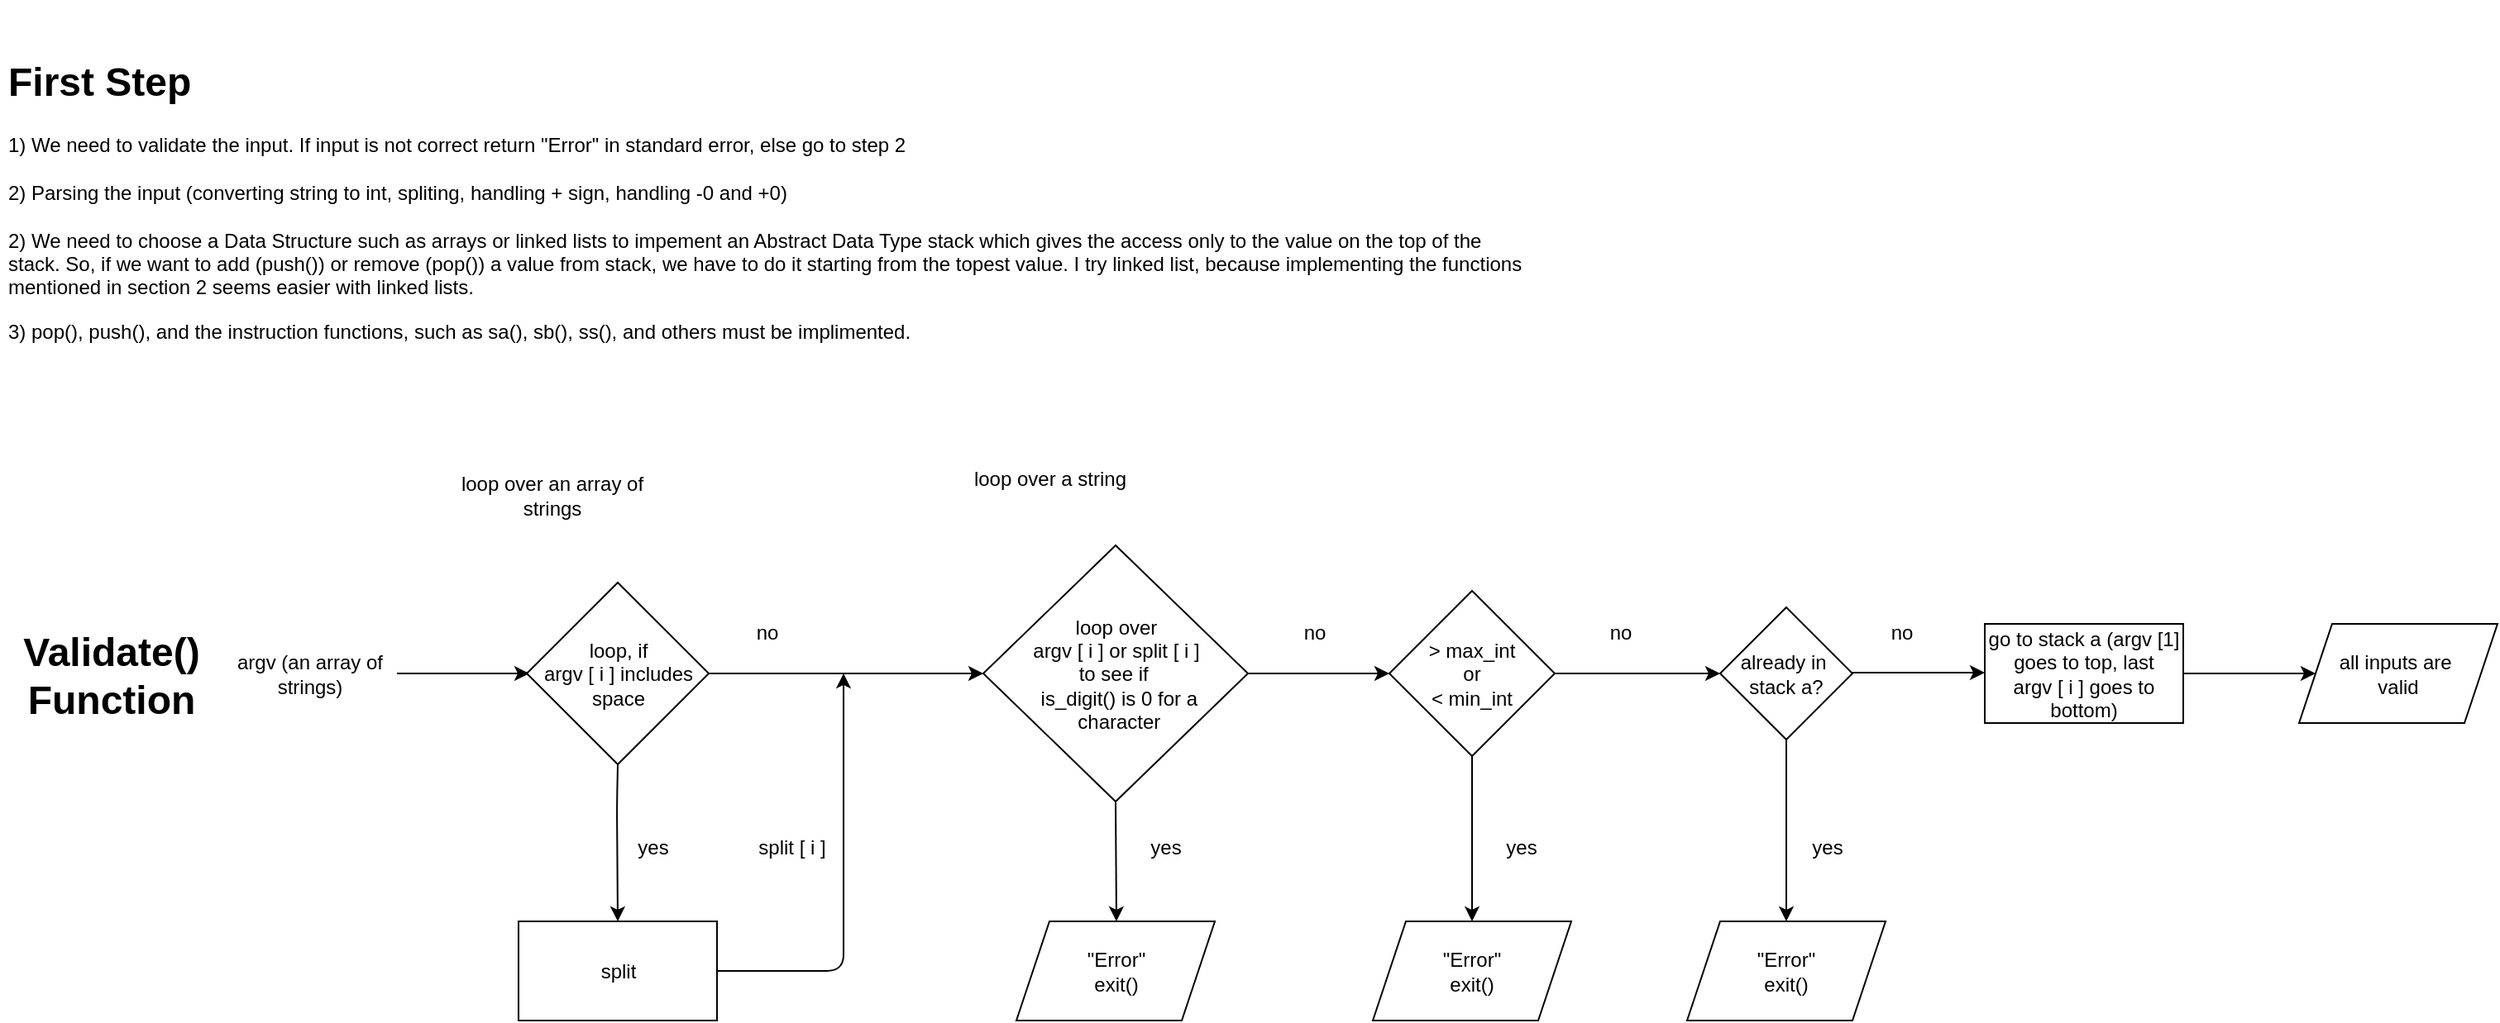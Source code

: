 <mxfile>
    <diagram id="0kl2FxtpxsIVNDlHt7WS" name="Page-1">
        <mxGraphModel dx="1615" dy="802" grid="1" gridSize="10" guides="1" tooltips="1" connect="1" arrows="1" fold="1" page="1" pageScale="1" pageWidth="3300" pageHeight="4681" math="0" shadow="0">
            <root>
                <mxCell id="0"/>
                <mxCell id="1" parent="0"/>
                <mxCell id="45" value="&lt;h1&gt;&lt;br&gt;&lt;/h1&gt;" style="text;html=1;strokeColor=none;fillColor=none;spacing=5;spacingTop=-20;whiteSpace=wrap;overflow=hidden;rounded=0;" parent="1" vertex="1">
                    <mxGeometry x="70" y="80" width="190" height="120" as="geometry"/>
                </mxCell>
                <mxCell id="46" value="&lt;h1&gt;First Step&lt;/h1&gt;&lt;div&gt;1) We need to validate the input. If input is not correct return &quot;Error&quot; in standard error, else go to step 2&lt;/div&gt;&lt;div&gt;&lt;br&gt;&lt;/div&gt;&lt;div&gt;2) Parsing the input (converting string to int, spliting, handling + sign, handling -0 and +0)&lt;/div&gt;&lt;div&gt;&lt;br&gt;&lt;/div&gt;&lt;div&gt;2) We need to choose a Data Structure such as arrays or linked lists to impement an Abstract Data Type stack which gives the access only to the value on the top of the stack. So, if we want to add (push()) or remove (pop()) a value from stack, we have to do it starting from the topest value. I try linked list, because implementing the functions mentioned in section 2 seems easier with linked lists.&lt;/div&gt;&lt;p&gt;3) pop(), push(), and the instruction functions, such as sa(), sb(), ss(), and others must be implimented.&lt;/p&gt;" style="text;html=1;strokeColor=none;fillColor=none;spacing=5;spacingTop=-20;whiteSpace=wrap;overflow=hidden;rounded=0;" parent="1" vertex="1">
                    <mxGeometry x="40" y="100" width="930" height="280" as="geometry"/>
                </mxCell>
                <mxCell id="64" value="argv (an array of strings)" style="text;html=1;strokeColor=none;fillColor=none;align=center;verticalAlign=middle;whiteSpace=wrap;rounded=0;" parent="1" vertex="1">
                    <mxGeometry x="180" y="456.25" width="95" height="42.5" as="geometry"/>
                </mxCell>
                <mxCell id="66" value="" style="endArrow=classic;html=1;" parent="1" edge="1">
                    <mxGeometry width="50" height="50" relative="1" as="geometry">
                        <mxPoint x="280" y="477.5" as="sourcePoint"/>
                        <mxPoint x="360" y="477.5" as="targetPoint"/>
                    </mxGeometry>
                </mxCell>
                <mxCell id="67" value="loop, if &lt;br&gt;argv [ i ] includes space" style="rhombus;whiteSpace=wrap;html=1;" parent="1" vertex="1">
                    <mxGeometry x="358.5" y="422.5" width="110" height="110" as="geometry"/>
                </mxCell>
                <mxCell id="68" value="" style="endArrow=classic;html=1;entryX=0;entryY=0.5;entryDx=0;entryDy=0;exitX=1;exitY=0.5;exitDx=0;exitDy=0;" parent="1" source="67" target="77" edge="1">
                    <mxGeometry width="50" height="50" relative="1" as="geometry">
                        <mxPoint x="470" y="477.5" as="sourcePoint"/>
                        <mxPoint x="540" y="477.5" as="targetPoint"/>
                    </mxGeometry>
                </mxCell>
                <mxCell id="69" value="" style="endArrow=classic;html=1;exitX=0.5;exitY=1;exitDx=0;exitDy=0;entryX=0.5;entryY=0;entryDx=0;entryDy=0;" parent="1" source="67" target="71" edge="1">
                    <mxGeometry width="50" height="50" relative="1" as="geometry">
                        <mxPoint x="413" y="537.5" as="sourcePoint"/>
                        <mxPoint x="413" y="607.5" as="targetPoint"/>
                        <Array as="points">
                            <mxPoint x="413" y="557.5"/>
                        </Array>
                    </mxGeometry>
                </mxCell>
                <mxCell id="70" value="yes" style="text;html=1;strokeColor=none;fillColor=none;align=center;verticalAlign=middle;whiteSpace=wrap;rounded=0;" parent="1" vertex="1">
                    <mxGeometry x="405" y="567.5" width="60" height="30" as="geometry"/>
                </mxCell>
                <mxCell id="104" style="edgeStyle=none;html=1;" parent="1" source="71" edge="1">
                    <mxGeometry relative="1" as="geometry">
                        <mxPoint x="550" y="477.5" as="targetPoint"/>
                        <Array as="points">
                            <mxPoint x="550" y="657.5"/>
                        </Array>
                    </mxGeometry>
                </mxCell>
                <mxCell id="71" value="split" style="rounded=0;whiteSpace=wrap;html=1;" parent="1" vertex="1">
                    <mxGeometry x="353.5" y="627.5" width="120" height="60" as="geometry"/>
                </mxCell>
                <mxCell id="72" value="no" style="text;html=1;strokeColor=none;fillColor=none;align=center;verticalAlign=middle;whiteSpace=wrap;rounded=0;" parent="1" vertex="1">
                    <mxGeometry x="473.5" y="437.5" width="60" height="30" as="geometry"/>
                </mxCell>
                <mxCell id="124" style="edgeStyle=none;html=1;exitX=0.5;exitY=1;exitDx=0;exitDy=0;" parent="1" source="77" edge="1">
                    <mxGeometry relative="1" as="geometry">
                        <mxPoint x="715" y="627.5" as="targetPoint"/>
                    </mxGeometry>
                </mxCell>
                <mxCell id="77" value="loop over &lt;br&gt;argv [ i ] or split [ i ] &lt;br&gt;to see if&amp;nbsp;&lt;br&gt;&amp;nbsp;is_digit() is 0 for a&lt;br&gt;&amp;nbsp;character" style="rhombus;whiteSpace=wrap;html=1;" parent="1" vertex="1">
                    <mxGeometry x="634.5" y="400" width="160" height="155" as="geometry"/>
                </mxCell>
                <mxCell id="78" value="" style="endArrow=classic;html=1;exitX=1;exitY=0.5;exitDx=0;exitDy=0;" parent="1" source="77" edge="1">
                    <mxGeometry width="50" height="50" relative="1" as="geometry">
                        <mxPoint x="720" y="477.5" as="sourcePoint"/>
                        <mxPoint x="880" y="477.5" as="targetPoint"/>
                    </mxGeometry>
                </mxCell>
                <mxCell id="84" value="&lt;h1&gt;Validate() Function&lt;/h1&gt;" style="text;html=1;strokeColor=none;fillColor=none;spacing=5;spacingTop=-20;whiteSpace=wrap;overflow=hidden;rounded=0;align=center;" parent="1" vertex="1">
                    <mxGeometry x="50" y="445" width="115" height="70" as="geometry"/>
                </mxCell>
                <mxCell id="136" style="edgeStyle=none;html=1;exitX=1;exitY=0.5;exitDx=0;exitDy=0;entryX=0;entryY=0.5;entryDx=0;entryDy=0;" parent="1" source="102" target="135" edge="1">
                    <mxGeometry relative="1" as="geometry"/>
                </mxCell>
                <mxCell id="102" value="go to stack a (argv [1] goes to top, last &lt;br&gt;argv [ i ] goes to bottom)" style="rounded=0;whiteSpace=wrap;html=1;" parent="1" vertex="1">
                    <mxGeometry x="1240" y="447.5" width="120" height="60" as="geometry"/>
                </mxCell>
                <mxCell id="106" value="split [ i ]" style="text;html=1;strokeColor=none;fillColor=none;align=center;verticalAlign=middle;whiteSpace=wrap;rounded=0;" parent="1" vertex="1">
                    <mxGeometry x="488.5" y="567.5" width="60" height="30" as="geometry"/>
                </mxCell>
                <mxCell id="109" value="" style="edgeStyle=none;html=1;entryX=0.5;entryY=0;entryDx=0;entryDy=0;" parent="1" source="107" target="108" edge="1">
                    <mxGeometry relative="1" as="geometry">
                        <mxPoint x="935.5" y="587.5" as="targetPoint"/>
                    </mxGeometry>
                </mxCell>
                <mxCell id="115" style="edgeStyle=none;html=1;" parent="1" source="107" edge="1">
                    <mxGeometry relative="1" as="geometry">
                        <mxPoint x="1080" y="477.5" as="targetPoint"/>
                    </mxGeometry>
                </mxCell>
                <mxCell id="107" value="&amp;gt; max_int&lt;br&gt;or&lt;br&gt;&amp;lt; min_int" style="rhombus;whiteSpace=wrap;html=1;" parent="1" vertex="1">
                    <mxGeometry x="880" y="427.5" width="100" height="100" as="geometry"/>
                </mxCell>
                <mxCell id="108" value="&quot;Error&quot;&lt;br&gt;exit()" style="shape=parallelogram;perimeter=parallelogramPerimeter;whiteSpace=wrap;html=1;fixedSize=1;" parent="1" vertex="1">
                    <mxGeometry x="870" y="627.5" width="120" height="60" as="geometry"/>
                </mxCell>
                <mxCell id="111" value="yes" style="text;html=1;strokeColor=none;fillColor=none;align=center;verticalAlign=middle;whiteSpace=wrap;rounded=0;" parent="1" vertex="1">
                    <mxGeometry x="930" y="567.5" width="60" height="30" as="geometry"/>
                </mxCell>
                <mxCell id="112" value="no" style="text;html=1;strokeColor=none;fillColor=none;align=center;verticalAlign=middle;whiteSpace=wrap;rounded=0;" parent="1" vertex="1">
                    <mxGeometry x="990" y="437.5" width="60" height="30" as="geometry"/>
                </mxCell>
                <mxCell id="125" value="yes" style="text;html=1;strokeColor=none;fillColor=none;align=center;verticalAlign=middle;whiteSpace=wrap;rounded=0;" parent="1" vertex="1">
                    <mxGeometry x="714.5" y="567.5" width="60" height="30" as="geometry"/>
                </mxCell>
                <mxCell id="126" value="&quot;Error&quot;&lt;br&gt;exit()" style="shape=parallelogram;perimeter=parallelogramPerimeter;whiteSpace=wrap;html=1;fixedSize=1;" parent="1" vertex="1">
                    <mxGeometry x="654.5" y="627.5" width="120" height="60" as="geometry"/>
                </mxCell>
                <mxCell id="127" value="no" style="text;html=1;strokeColor=none;fillColor=none;align=center;verticalAlign=middle;whiteSpace=wrap;rounded=0;" parent="1" vertex="1">
                    <mxGeometry x="805" y="437.5" width="60" height="30" as="geometry"/>
                </mxCell>
                <mxCell id="128" value="" style="endArrow=classic;html=1;" parent="1" edge="1">
                    <mxGeometry width="50" height="50" relative="1" as="geometry">
                        <mxPoint x="1160" y="477" as="sourcePoint"/>
                        <mxPoint x="1240" y="477" as="targetPoint"/>
                    </mxGeometry>
                </mxCell>
                <mxCell id="130" style="edgeStyle=none;html=1;exitX=0.5;exitY=1;exitDx=0;exitDy=0;entryX=0.5;entryY=0;entryDx=0;entryDy=0;" parent="1" source="129" target="132" edge="1">
                    <mxGeometry relative="1" as="geometry">
                        <mxPoint x="1120" y="587.5" as="targetPoint"/>
                    </mxGeometry>
                </mxCell>
                <mxCell id="129" value="already in&amp;nbsp;&lt;br&gt;stack a?" style="rhombus;whiteSpace=wrap;html=1;" parent="1" vertex="1">
                    <mxGeometry x="1080" y="437.5" width="80" height="80" as="geometry"/>
                </mxCell>
                <mxCell id="131" value="yes" style="text;html=1;strokeColor=none;fillColor=none;align=center;verticalAlign=middle;whiteSpace=wrap;rounded=0;" parent="1" vertex="1">
                    <mxGeometry x="1115" y="567.5" width="60" height="30" as="geometry"/>
                </mxCell>
                <mxCell id="132" value="&quot;Error&quot;&lt;br&gt;exit()" style="shape=parallelogram;perimeter=parallelogramPerimeter;whiteSpace=wrap;html=1;fixedSize=1;" parent="1" vertex="1">
                    <mxGeometry x="1060" y="627.5" width="120" height="60" as="geometry"/>
                </mxCell>
                <mxCell id="134" value="no" style="text;html=1;strokeColor=none;fillColor=none;align=center;verticalAlign=middle;whiteSpace=wrap;rounded=0;" parent="1" vertex="1">
                    <mxGeometry x="1160" y="437.5" width="60" height="30" as="geometry"/>
                </mxCell>
                <mxCell id="135" value="all inputs are&amp;nbsp;&lt;br&gt;valid" style="shape=parallelogram;perimeter=parallelogramPerimeter;whiteSpace=wrap;html=1;fixedSize=1;" parent="1" vertex="1">
                    <mxGeometry x="1430" y="447.5" width="120" height="60" as="geometry"/>
                </mxCell>
                <mxCell id="138" value="loop over an array of strings" style="text;html=1;strokeColor=none;fillColor=none;align=center;verticalAlign=middle;whiteSpace=wrap;rounded=0;" parent="1" vertex="1">
                    <mxGeometry x="298.5" y="350" width="150" height="40" as="geometry"/>
                </mxCell>
                <mxCell id="140" value="loop over a string" style="text;html=1;strokeColor=none;fillColor=none;align=center;verticalAlign=middle;whiteSpace=wrap;rounded=0;" parent="1" vertex="1">
                    <mxGeometry x="599.5" y="340" width="150" height="40" as="geometry"/>
                </mxCell>
            </root>
        </mxGraphModel>
    </diagram>
</mxfile>
